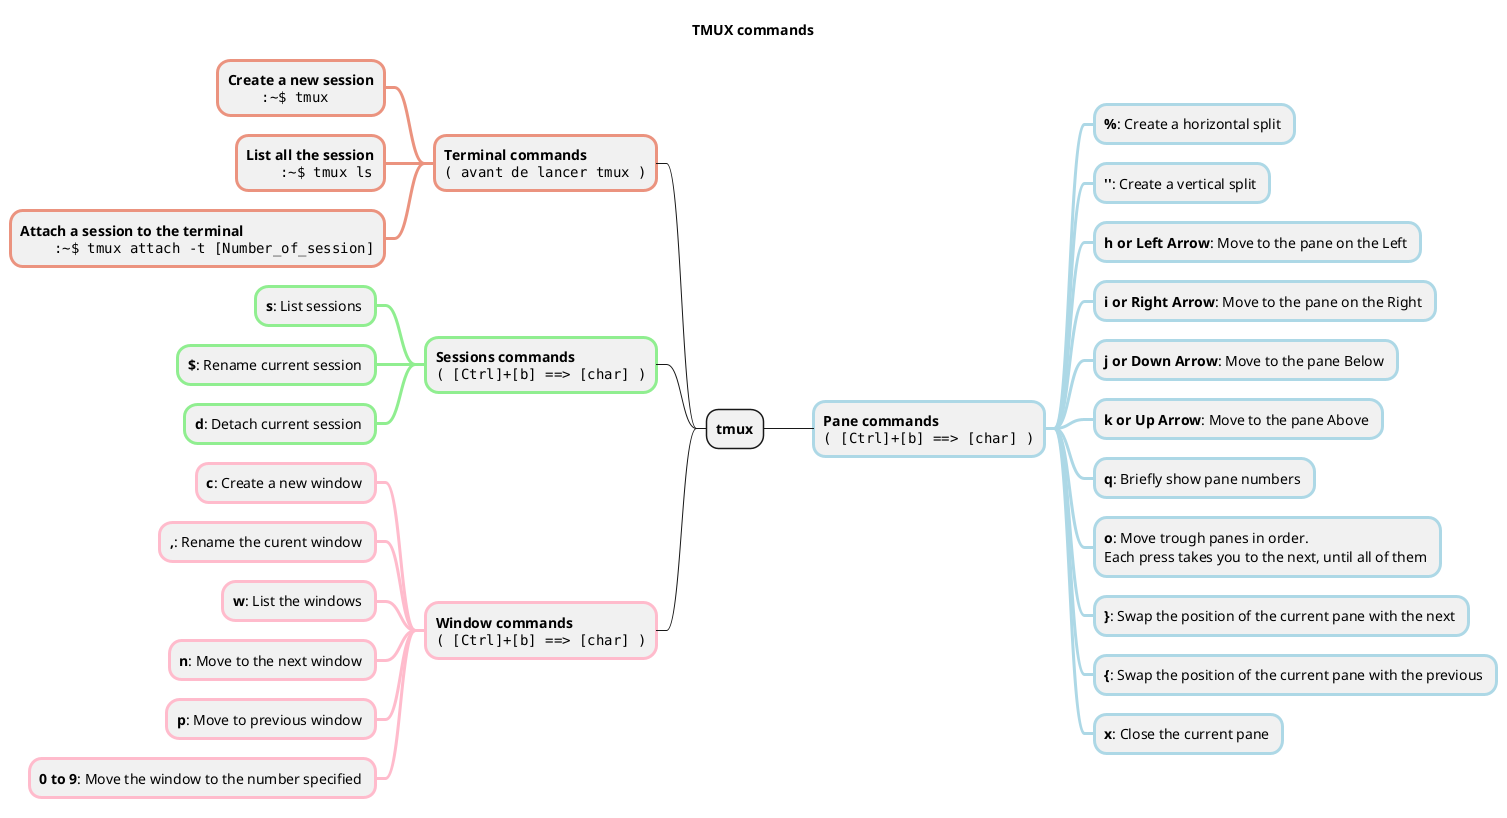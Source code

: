 @startuml


@startmindmap

skinparam linetype polyline
' skinparam linetype ortho

title TMUX commands

<style>
mindmapDiagram {
  .green {
    ' BackgroundColor lightgreen
    LineColor lightgreen
    LineThickness 3
  }
  .rose {
    ' BackgroundColor #FFBBCC
    LineColor #FFBBCC
    LineThickness 3
  }
  .blue {
    ' BackgroundColor lightblue
    LineColor lightblue
    LineThickness 3
  }
  .orange {
    ' BackgroundColor #EB937F
    LineColor #EB937F
    LineThickness 3
  }
}
</style>

* <b>tmux
left side

**:<b>Terminal commands</b>
<code>
( avant de lancer tmux )
</code>; <<orange>>
***:<b>Create a new session</b>
<code>
    :~$ tmux
</code>; <<orange>>
***:<b>List all the session</b>
<code>
    :~$ tmux ls
</code>; <<orange>>
***:<b>Attach a session to the terminal</b>
<code>
    :~$ tmux attach -t [Number_of_session]
</code>; <<orange>>

**:<b>Sessions commands</b>
<code>
( [Ctrl]+[b] ==> [char] )
</code>; <<green>>
*** <b>s</b>: List sessions <<green>>
*** <b>$</b>: Rename current session <<green>>
*** <b>d</b>: Detach current session <<green>>


**:<b>Window commands
<code>
( [Ctrl]+[b] ==> [char] )
</code>; <<rose>>
*** <b>c</b>: Create a new window <<rose>>
*** <b>,</b>: Rename the curent window <<rose>>
*** <b>w</b>: List the windows <<rose>>
*** <b>n</b>: Move to the next window <<rose>>
*** <b>p</b>: Move to previous window <<rose>>
*** <b>0 to 9</b>: Move the window to the number specified <<rose>>

right side

**:<b>Pane commands
<code>
( [Ctrl]+[b] ==> [char] )
</code>; <<blue>>
*** <b>%</b>: Create a horizontal split <<blue>>
*** <b>''</b>: Create a vertical split <<blue>>
*** <b>h or Left Arrow</b>: Move to the pane on the Left <<blue>>
*** <b>i or Right Arrow</b>: Move to the pane on the Right <<blue>>
*** <b>j or Down Arrow</b>: Move to the pane Below <<blue>>
*** <b>k or Up Arrow</b>: Move to the pane Above <<blue>>
*** <b>q</b>: Briefly show pane numbers <<blue>>
*** <b>o</b>: Move trough panes in order. \nEach press takes you to the next, until all of them <<blue>>
*** <b>}</b>: Swap the position of the current pane with the next <<blue>>
*** <b>{</b>: Swap the position of the current pane with the previous <<blue>>
*** <b>x</b>: Close the current pane <<blue>>

@endmindmap
@enduml